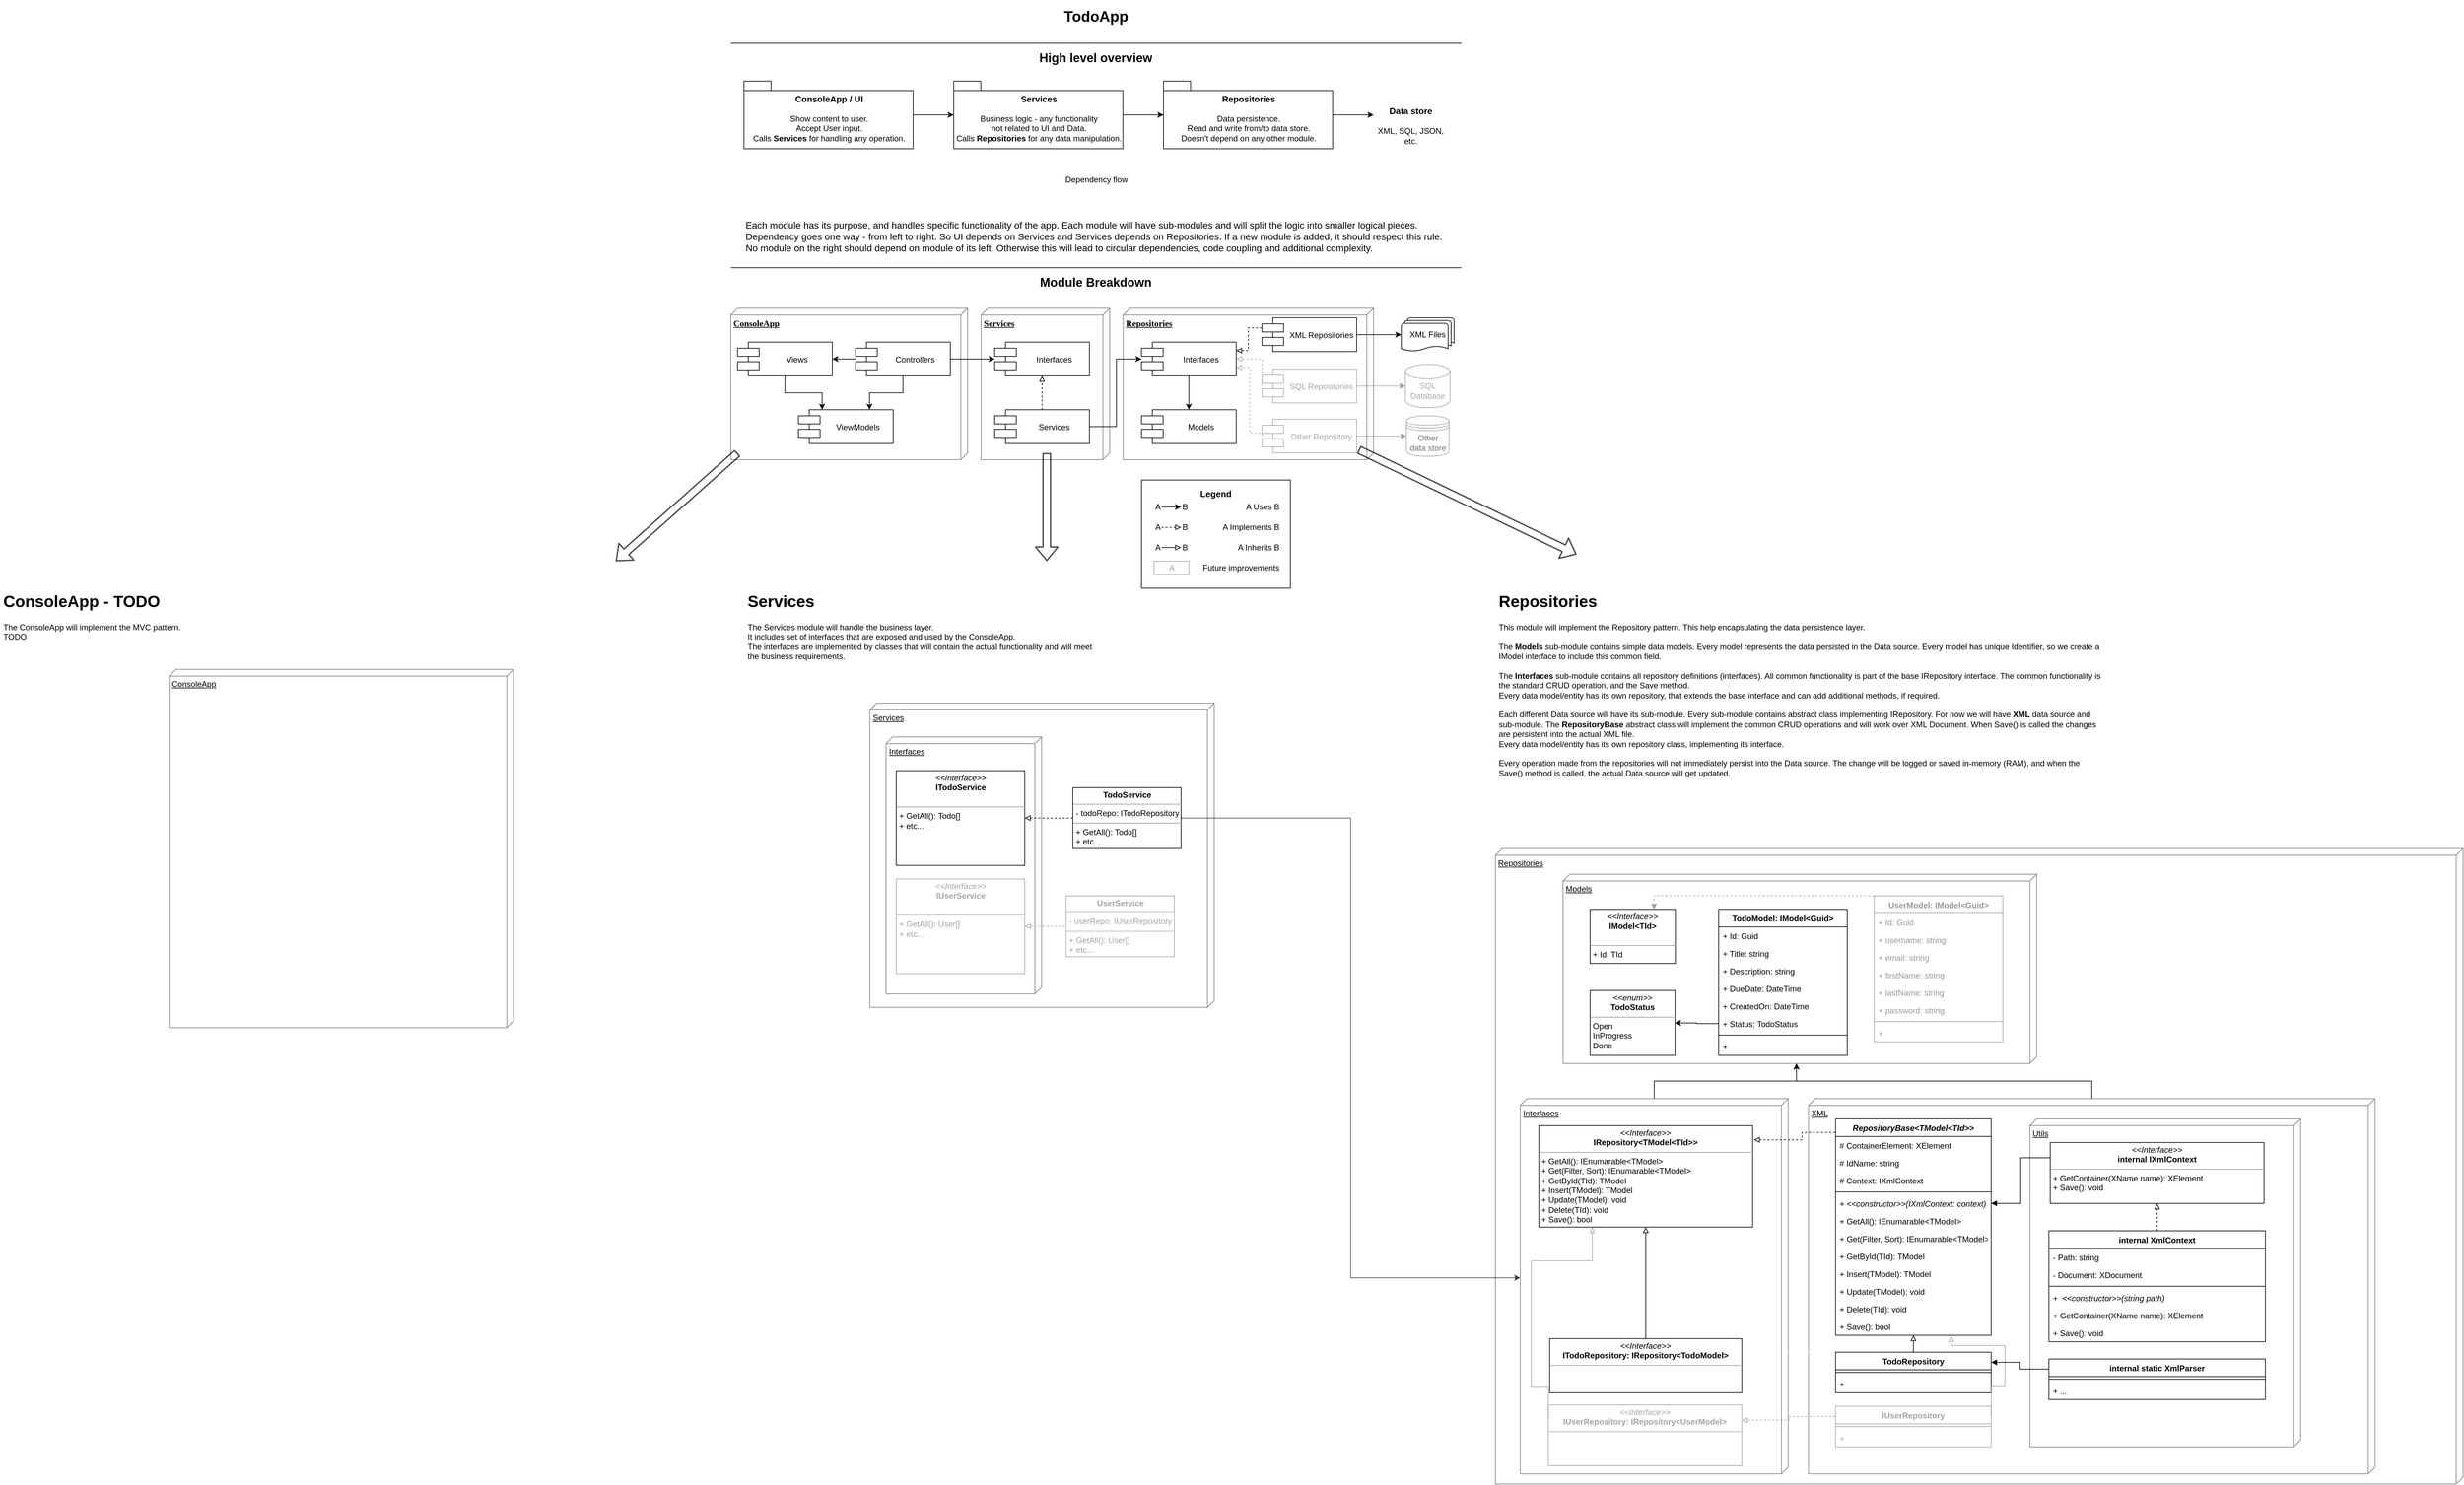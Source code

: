 <mxfile version="13.0.1" type="github">
  <diagram name="Page-1" id="5f0bae14-7c28-e335-631c-24af17079c00">
    <mxGraphModel dx="2522" dy="762" grid="1" gridSize="10" guides="1" tooltips="1" connect="1" arrows="1" fold="1" page="1" pageScale="1" pageWidth="1100" pageHeight="850" background="none" math="0" shadow="0">
      <root>
        <mxCell id="0" />
        <mxCell id="1" parent="0" />
        <mxCell id="Hf6axC6okhhk_GOs8BiA-9" value="Repositories" style="verticalAlign=top;align=left;spacingTop=8;spacingLeft=2;spacingRight=12;shape=cube;size=10;direction=south;fontStyle=4;html=1;strokeColor=#808080;" parent="1" vertex="1">
          <mxGeometry x="1140" y="1265" width="1430" height="940" as="geometry" />
        </mxCell>
        <mxCell id="Hf6axC6okhhk_GOs8BiA-10" value="Interfaces" style="verticalAlign=top;align=left;spacingTop=8;spacingLeft=2;spacingRight=12;shape=cube;size=10;direction=south;fontStyle=4;html=1;strokeColor=#808080;" parent="1" vertex="1">
          <mxGeometry x="1176.75" y="1635" width="396" height="555" as="geometry" />
        </mxCell>
        <mxCell id="aXafU3iH4kMMsSfXDqzR-27" value="" style="rounded=0;whiteSpace=wrap;html=1;" parent="1" vertex="1">
          <mxGeometry x="617" y="720" width="220" height="160" as="geometry" />
        </mxCell>
        <mxCell id="39150e848f15840c-1" value="&lt;font style=&quot;font-size: 13px&quot;&gt;&lt;b&gt;ConsoleApp&lt;/b&gt;&lt;/font&gt;" style="verticalAlign=top;align=left;spacingTop=8;spacingLeft=2;spacingRight=12;shape=cube;size=10;direction=south;fontStyle=4;html=1;rounded=0;shadow=0;comic=0;labelBackgroundColor=none;strokeWidth=1;fontFamily=Verdana;fontSize=12;strokeColor=#808080;" parent="1" vertex="1">
          <mxGeometry x="10" y="466" width="350" height="224" as="geometry" />
        </mxCell>
        <mxCell id="39150e848f15840c-2" value="&lt;b&gt;&lt;font style=&quot;font-size: 13px&quot;&gt;Services&lt;/font&gt;&lt;/b&gt;" style="verticalAlign=top;align=left;spacingTop=8;spacingLeft=2;spacingRight=12;shape=cube;size=10;direction=south;fontStyle=4;html=1;rounded=0;shadow=0;comic=0;labelBackgroundColor=none;strokeWidth=1;fontFamily=Verdana;fontSize=12;strokeColor=#808080;" parent="1" vertex="1">
          <mxGeometry x="380" y="466" width="190" height="224" as="geometry" />
        </mxCell>
        <mxCell id="39150e848f15840c-3" value="&lt;font style=&quot;font-size: 13px&quot;&gt;&lt;b&gt;Repositories&lt;/b&gt;&lt;/font&gt;" style="verticalAlign=top;align=left;spacingTop=8;spacingLeft=2;spacingRight=12;shape=cube;size=10;direction=south;fontStyle=4;html=1;rounded=0;shadow=0;comic=0;labelBackgroundColor=none;strokeWidth=1;fontFamily=Verdana;fontSize=12;strokeColor=#808080;" parent="1" vertex="1">
          <mxGeometry x="590" y="466" width="370" height="224" as="geometry" />
        </mxCell>
        <mxCell id="DyfukURyH_TfwYr2f_5J-4" style="edgeStyle=orthogonalEdgeStyle;rounded=0;orthogonalLoop=1;jettySize=auto;html=1;" parent="1" source="DyfukURyH_TfwYr2f_5J-1" target="DyfukURyH_TfwYr2f_5J-2" edge="1">
          <mxGeometry relative="1" as="geometry" />
        </mxCell>
        <mxCell id="DyfukURyH_TfwYr2f_5J-1" value="&lt;font style=&quot;font-size: 13px&quot;&gt;ConsoleApp / UI&lt;br&gt;&lt;/font&gt;&lt;br&gt;&lt;span style=&quot;font-weight: normal&quot;&gt;Show content to user.&lt;br&gt;Accept User input.&lt;br&gt;Calls &lt;/span&gt;Services&lt;span style=&quot;font-weight: normal&quot;&gt;&amp;nbsp;for handling any operation.&lt;/span&gt;" style="shape=folder;fontStyle=1;spacingTop=10;tabWidth=40;tabHeight=14;tabPosition=left;html=1;" parent="1" vertex="1">
          <mxGeometry x="29.5" y="130" width="250" height="100" as="geometry" />
        </mxCell>
        <mxCell id="DyfukURyH_TfwYr2f_5J-5" style="edgeStyle=orthogonalEdgeStyle;rounded=0;orthogonalLoop=1;jettySize=auto;html=1;" parent="1" source="DyfukURyH_TfwYr2f_5J-2" target="DyfukURyH_TfwYr2f_5J-3" edge="1">
          <mxGeometry relative="1" as="geometry" />
        </mxCell>
        <mxCell id="DyfukURyH_TfwYr2f_5J-2" value="&lt;font style=&quot;font-size: 13px&quot;&gt;Services&lt;br&gt;&lt;/font&gt;&lt;br&gt;&lt;span style=&quot;font-weight: normal&quot;&gt;Business logic - any functionality&lt;br&gt;not related to UI and Data.&lt;br&gt;Calls&amp;nbsp;&lt;/span&gt;Repositories &lt;span style=&quot;font-weight: normal&quot;&gt;for any data manipulation.&lt;/span&gt;" style="shape=folder;fontStyle=1;spacingTop=10;tabWidth=40;tabHeight=14;tabPosition=left;html=1;" parent="1" vertex="1">
          <mxGeometry x="339.5" y="130" width="250" height="100" as="geometry" />
        </mxCell>
        <mxCell id="mV1QOZqxOxAXT04KssM9-19" style="edgeStyle=orthogonalEdgeStyle;rounded=0;orthogonalLoop=1;jettySize=auto;html=1;entryX=0;entryY=0.5;entryDx=0;entryDy=0;" parent="1" source="DyfukURyH_TfwYr2f_5J-3" target="mV1QOZqxOxAXT04KssM9-40" edge="1">
          <mxGeometry relative="1" as="geometry">
            <mxPoint x="960" y="180" as="targetPoint" />
          </mxGeometry>
        </mxCell>
        <mxCell id="DyfukURyH_TfwYr2f_5J-3" value="&lt;font style=&quot;font-size: 13px&quot;&gt;Repositories&lt;/font&gt;&lt;br&gt;&lt;br&gt;&lt;span style=&quot;font-weight: normal&quot;&gt;Data &lt;/span&gt;&lt;span style=&quot;font-weight: 400&quot;&gt;persistence&lt;/span&gt;&lt;span style=&quot;font-weight: normal&quot;&gt;.&lt;/span&gt;&lt;br&gt;&lt;span style=&quot;font-weight: normal&quot;&gt;Read and write from/to data store.&lt;/span&gt;&lt;br&gt;&lt;span style=&quot;font-weight: normal&quot;&gt;Doesn&#39;t depend on any other module.&lt;/span&gt;" style="shape=folder;fontStyle=1;spacingTop=10;tabWidth=40;tabHeight=14;tabPosition=left;html=1;" parent="1" vertex="1">
          <mxGeometry x="649.5" y="130" width="250" height="100" as="geometry" />
        </mxCell>
        <mxCell id="DyfukURyH_TfwYr2f_5J-6" value="" style="line;strokeWidth=1;fillColor=none;align=left;verticalAlign=middle;spacingTop=-1;spacingLeft=3;spacingRight=3;rotatable=0;labelPosition=right;points=[];portConstraint=eastwest;" parent="1" vertex="1">
          <mxGeometry x="10" y="402" width="1080" height="8" as="geometry" />
        </mxCell>
        <mxCell id="DyfukURyH_TfwYr2f_5J-9" value="TodoApp" style="text;html=1;strokeColor=none;fillColor=none;align=center;verticalAlign=middle;whiteSpace=wrap;rounded=0;fontSize=22;fontStyle=1" parent="1" vertex="1">
          <mxGeometry x="490" y="10" width="120" height="50" as="geometry" />
        </mxCell>
        <mxCell id="DyfukURyH_TfwYr2f_5J-10" value="" style="line;strokeWidth=1;fillColor=none;align=left;verticalAlign=middle;spacingTop=-1;spacingLeft=3;spacingRight=3;rotatable=0;labelPosition=right;points=[];portConstraint=eastwest;" parent="1" vertex="1">
          <mxGeometry x="10" y="70" width="1080" height="8" as="geometry" />
        </mxCell>
        <mxCell id="DyfukURyH_TfwYr2f_5J-11" value="High level overview" style="text;html=1;strokeColor=none;fillColor=none;align=center;verticalAlign=middle;whiteSpace=wrap;rounded=0;fontSize=18;fontStyle=1" parent="1" vertex="1">
          <mxGeometry x="412" y="78" width="275" height="36" as="geometry" />
        </mxCell>
        <mxCell id="DyfukURyH_TfwYr2f_5J-12" value="&lt;font style=&quot;font-size: 14px&quot;&gt;Each module has its purpose, and handles specific functionality of the app. Each module will have sub-modules and will split the logic into smaller logical pieces.&lt;br style=&quot;font-size: 14px&quot;&gt;Dependency goes one way - from left to right. So UI depends on Services and Services depends on Repositories. If a new module is added, it should respect this rule.&lt;br style=&quot;font-size: 14px&quot;&gt;No module on the right should depend on module of its left. Otherwise this will lead to circular dependencies, code coupling and additional complexity.&lt;/font&gt;" style="text;html=1;strokeColor=none;fillColor=none;align=left;verticalAlign=middle;whiteSpace=wrap;rounded=0;fontSize=14;" parent="1" vertex="1">
          <mxGeometry x="30" y="320" width="1040" height="80" as="geometry" />
        </mxCell>
        <mxCell id="DyfukURyH_TfwYr2f_5J-14" value="Module Breakdown" style="text;html=1;strokeColor=none;fillColor=none;align=center;verticalAlign=middle;whiteSpace=wrap;rounded=0;fontSize=18;fontStyle=1" parent="1" vertex="1">
          <mxGeometry x="412" y="410" width="275" height="36" as="geometry" />
        </mxCell>
        <mxCell id="mV1QOZqxOxAXT04KssM9-10" style="edgeStyle=orthogonalEdgeStyle;rounded=0;orthogonalLoop=1;jettySize=auto;html=1;exitX=0.5;exitY=1;exitDx=0;exitDy=0;entryX=0.25;entryY=0;entryDx=0;entryDy=0;" parent="1" source="mV1QOZqxOxAXT04KssM9-5" target="mV1QOZqxOxAXT04KssM9-7" edge="1">
          <mxGeometry relative="1" as="geometry" />
        </mxCell>
        <mxCell id="mV1QOZqxOxAXT04KssM9-5" value="Views" style="shape=component;align=center;spacingLeft=36;" parent="1" vertex="1">
          <mxGeometry x="20" y="516" width="140" height="50" as="geometry" />
        </mxCell>
        <mxCell id="mV1QOZqxOxAXT04KssM9-8" style="edgeStyle=orthogonalEdgeStyle;rounded=0;orthogonalLoop=1;jettySize=auto;html=1;entryX=1;entryY=0.5;entryDx=0;entryDy=0;" parent="1" source="mV1QOZqxOxAXT04KssM9-6" target="mV1QOZqxOxAXT04KssM9-5" edge="1">
          <mxGeometry relative="1" as="geometry" />
        </mxCell>
        <mxCell id="mV1QOZqxOxAXT04KssM9-9" style="edgeStyle=orthogonalEdgeStyle;rounded=0;orthogonalLoop=1;jettySize=auto;html=1;exitX=0.5;exitY=1;exitDx=0;exitDy=0;entryX=0.75;entryY=0;entryDx=0;entryDy=0;" parent="1" source="mV1QOZqxOxAXT04KssM9-6" target="mV1QOZqxOxAXT04KssM9-7" edge="1">
          <mxGeometry relative="1" as="geometry" />
        </mxCell>
        <mxCell id="mV1QOZqxOxAXT04KssM9-32" style="edgeStyle=orthogonalEdgeStyle;rounded=0;orthogonalLoop=1;jettySize=auto;html=1;exitX=1;exitY=0.5;exitDx=0;exitDy=0;entryX=0;entryY=0.5;entryDx=0;entryDy=0;" parent="1" source="mV1QOZqxOxAXT04KssM9-6" target="mV1QOZqxOxAXT04KssM9-22" edge="1">
          <mxGeometry relative="1" as="geometry">
            <mxPoint x="420" y="630" as="targetPoint" />
            <Array as="points">
              <mxPoint x="340" y="541" />
              <mxPoint x="340" y="541" />
            </Array>
          </mxGeometry>
        </mxCell>
        <mxCell id="mV1QOZqxOxAXT04KssM9-6" value="Controllers" style="shape=component;align=center;spacingLeft=36;" parent="1" vertex="1">
          <mxGeometry x="194.5" y="516" width="140" height="50" as="geometry" />
        </mxCell>
        <mxCell id="mV1QOZqxOxAXT04KssM9-7" value="ViewModels" style="shape=component;align=center;spacingLeft=36;" parent="1" vertex="1">
          <mxGeometry x="110" y="616" width="140" height="50" as="geometry" />
        </mxCell>
        <mxCell id="mV1QOZqxOxAXT04KssM9-17" style="edgeStyle=orthogonalEdgeStyle;rounded=0;orthogonalLoop=1;jettySize=auto;html=1;entryX=0.5;entryY=1;entryDx=0;entryDy=0;dashed=1;" parent="1" edge="1">
          <mxGeometry relative="1" as="geometry">
            <mxPoint x="598" y="550" as="targetPoint" />
          </mxGeometry>
        </mxCell>
        <mxCell id="mV1QOZqxOxAXT04KssM9-22" value="Interfaces" style="shape=component;align=center;spacingLeft=36;" parent="1" vertex="1">
          <mxGeometry x="400" y="516" width="140" height="50" as="geometry" />
        </mxCell>
        <mxCell id="mV1QOZqxOxAXT04KssM9-28" style="edgeStyle=orthogonalEdgeStyle;rounded=0;orthogonalLoop=1;jettySize=auto;html=1;entryX=0.5;entryY=1;entryDx=0;entryDy=0;dashed=1;endArrow=block;endFill=0;" parent="1" source="mV1QOZqxOxAXT04KssM9-23" target="mV1QOZqxOxAXT04KssM9-22" edge="1">
          <mxGeometry relative="1" as="geometry" />
        </mxCell>
        <mxCell id="mV1QOZqxOxAXT04KssM9-30" style="edgeStyle=orthogonalEdgeStyle;rounded=0;orthogonalLoop=1;jettySize=auto;html=1;entryX=0;entryY=0.5;entryDx=0;entryDy=0;exitX=1;exitY=0.5;exitDx=0;exitDy=0;" parent="1" source="mV1QOZqxOxAXT04KssM9-23" target="mV1QOZqxOxAXT04KssM9-26" edge="1">
          <mxGeometry relative="1" as="geometry">
            <Array as="points">
              <mxPoint x="580" y="641" />
              <mxPoint x="580" y="541" />
            </Array>
          </mxGeometry>
        </mxCell>
        <mxCell id="mV1QOZqxOxAXT04KssM9-23" value="Services" style="shape=component;align=center;spacingLeft=36;" parent="1" vertex="1">
          <mxGeometry x="400" y="616" width="140" height="50" as="geometry" />
        </mxCell>
        <mxCell id="aXafU3iH4kMMsSfXDqzR-3" style="edgeStyle=orthogonalEdgeStyle;rounded=0;orthogonalLoop=1;jettySize=auto;html=1;exitX=0.5;exitY=1;exitDx=0;exitDy=0;entryX=0.5;entryY=0;entryDx=0;entryDy=0;" parent="1" source="mV1QOZqxOxAXT04KssM9-26" target="aXafU3iH4kMMsSfXDqzR-2" edge="1">
          <mxGeometry relative="1" as="geometry" />
        </mxCell>
        <mxCell id="mV1QOZqxOxAXT04KssM9-26" value="Interfaces" style="shape=component;align=center;spacingLeft=36;" parent="1" vertex="1">
          <mxGeometry x="617" y="516" width="140" height="50" as="geometry" />
        </mxCell>
        <mxCell id="mV1QOZqxOxAXT04KssM9-36" style="edgeStyle=orthogonalEdgeStyle;rounded=0;orthogonalLoop=1;jettySize=auto;html=1;exitX=1;exitY=0.5;exitDx=0;exitDy=0;entryX=0;entryY=0.5;entryDx=0;entryDy=0;entryPerimeter=0;" parent="1" source="mV1QOZqxOxAXT04KssM9-27" target="mV1QOZqxOxAXT04KssM9-35" edge="1">
          <mxGeometry relative="1" as="geometry" />
        </mxCell>
        <mxCell id="aXafU3iH4kMMsSfXDqzR-1" style="edgeStyle=orthogonalEdgeStyle;rounded=0;orthogonalLoop=1;jettySize=auto;html=1;exitX=0;exitY=0.3;exitDx=0;exitDy=0;entryX=1;entryY=0.25;entryDx=0;entryDy=0;dashed=1;endArrow=block;endFill=0;" parent="1" source="mV1QOZqxOxAXT04KssM9-27" target="mV1QOZqxOxAXT04KssM9-26" edge="1">
          <mxGeometry relative="1" as="geometry" />
        </mxCell>
        <mxCell id="mV1QOZqxOxAXT04KssM9-27" value="XML Repositories" style="shape=component;align=center;spacingLeft=36;" parent="1" vertex="1">
          <mxGeometry x="795" y="480" width="140" height="50" as="geometry" />
        </mxCell>
        <mxCell id="mV1QOZqxOxAXT04KssM9-34" style="edgeStyle=orthogonalEdgeStyle;rounded=0;orthogonalLoop=1;jettySize=auto;html=1;exitX=0;exitY=0.5;exitDx=0;exitDy=0;entryX=1;entryY=0.5;entryDx=0;entryDy=0;dashed=1;endArrow=block;endFill=0;textOpacity=60;opacity=60;strokeColor=#707070;fontColor=#707070;" parent="1" source="mV1QOZqxOxAXT04KssM9-33" target="mV1QOZqxOxAXT04KssM9-26" edge="1">
          <mxGeometry relative="1" as="geometry">
            <Array as="points">
              <mxPoint x="795" y="541" />
            </Array>
          </mxGeometry>
        </mxCell>
        <mxCell id="mV1QOZqxOxAXT04KssM9-38" style="edgeStyle=orthogonalEdgeStyle;rounded=0;orthogonalLoop=1;jettySize=auto;html=1;exitX=1;exitY=0.5;exitDx=0;exitDy=0;entryX=0;entryY=0.5;entryDx=0;entryDy=0;entryPerimeter=0;opacity=60;strokeColor=#707070;fontColor=#707070;" parent="1" source="mV1QOZqxOxAXT04KssM9-33" target="mV1QOZqxOxAXT04KssM9-37" edge="1">
          <mxGeometry relative="1" as="geometry" />
        </mxCell>
        <mxCell id="mV1QOZqxOxAXT04KssM9-33" value="SQL Repositories" style="shape=component;align=center;spacingLeft=36;labelBorderColor=none;textOpacity=60;opacity=60;strokeColor=#707070;fontColor=#707070;" parent="1" vertex="1">
          <mxGeometry x="795" y="556" width="140" height="50" as="geometry" />
        </mxCell>
        <mxCell id="mV1QOZqxOxAXT04KssM9-35" value="XML Files" style="strokeWidth=1;html=1;shape=mxgraph.flowchart.multi-document;whiteSpace=wrap;align=center;" parent="1" vertex="1">
          <mxGeometry x="1001" y="480" width="78" height="50" as="geometry" />
        </mxCell>
        <mxCell id="mV1QOZqxOxAXT04KssM9-37" value="&lt;br&gt;SQL Database" style="strokeWidth=1;html=1;shape=mxgraph.flowchart.database;whiteSpace=wrap;align=center;opacity=60;textOpacity=60;strokeColor=#707070;fontColor=#707070;" parent="1" vertex="1">
          <mxGeometry x="1007" y="549" width="66" height="64" as="geometry" />
        </mxCell>
        <mxCell id="mV1QOZqxOxAXT04KssM9-40" value="&lt;b style=&quot;font-size: 13px&quot;&gt;Data store&lt;br&gt;&lt;/b&gt;&lt;br&gt;XML, SQL, JSON, etc." style="shape=datastore;whiteSpace=wrap;html=1;strokeColor=#FFFFFF;strokeWidth=1;align=center;" parent="1" vertex="1">
          <mxGeometry x="960" y="130" width="110" height="100" as="geometry" />
        </mxCell>
        <mxCell id="mV1QOZqxOxAXT04KssM9-47" value="Dependency flow" style="html=1;shadow=0;dashed=0;align=center;verticalAlign=middle;shape=mxgraph.arrows2.arrow;dy=0.47;dx=42;notch=0;strokeColor=#FFFFFF;strokeWidth=1;" parent="1" vertex="1">
          <mxGeometry x="320" y="246" width="460" height="60" as="geometry" />
        </mxCell>
        <mxCell id="mV1QOZqxOxAXT04KssM9-53" style="edgeStyle=orthogonalEdgeStyle;rounded=0;orthogonalLoop=1;jettySize=auto;html=1;exitX=1;exitY=0.5;exitDx=0;exitDy=0;entryX=0;entryY=0.5;entryDx=0;entryDy=0;endArrow=classic;endFill=1;endSize=6;targetPerimeterSpacing=0;strokeWidth=1;fillColor=none;fontColor=#707070;opacity=60;spacing=1;strokeColor=#707070;" parent="1" source="mV1QOZqxOxAXT04KssM9-49" target="mV1QOZqxOxAXT04KssM9-50" edge="1">
          <mxGeometry relative="1" as="geometry" />
        </mxCell>
        <mxCell id="mV1QOZqxOxAXT04KssM9-54" style="edgeStyle=orthogonalEdgeStyle;rounded=0;orthogonalLoop=1;jettySize=auto;html=1;exitX=0;exitY=0.5;exitDx=0;exitDy=0;entryX=1;entryY=0.75;entryDx=0;entryDy=0;endArrow=block;endFill=0;endSize=6;targetPerimeterSpacing=0;strokeWidth=1;fillColor=none;fontColor=#707070;opacity=60;dashed=1;strokeColor=#707070;" parent="1" source="mV1QOZqxOxAXT04KssM9-49" target="mV1QOZqxOxAXT04KssM9-26" edge="1">
          <mxGeometry relative="1" as="geometry">
            <Array as="points">
              <mxPoint x="795" y="651" />
              <mxPoint x="777" y="651" />
              <mxPoint x="777" y="554" />
            </Array>
          </mxGeometry>
        </mxCell>
        <mxCell id="mV1QOZqxOxAXT04KssM9-49" value="Other Repository" style="shape=component;align=center;spacingLeft=36;labelBorderColor=none;textOpacity=60;opacity=60;strokeColor=#707070;fontColor=#707070;" parent="1" vertex="1">
          <mxGeometry x="795" y="630" width="140" height="50" as="geometry" />
        </mxCell>
        <mxCell id="mV1QOZqxOxAXT04KssM9-50" value="Other&lt;br&gt;data store" style="shape=datastore;whiteSpace=wrap;html=1;strokeColor=#707070;strokeWidth=1;opacity=60;align=center;fontColor=#707070;" parent="1" vertex="1">
          <mxGeometry x="1008.5" y="625" width="63" height="60" as="geometry" />
        </mxCell>
        <mxCell id="aXafU3iH4kMMsSfXDqzR-2" value="Models" style="shape=component;align=center;spacingLeft=36;" parent="1" vertex="1">
          <mxGeometry x="617" y="616" width="140" height="50" as="geometry" />
        </mxCell>
        <mxCell id="aXafU3iH4kMMsSfXDqzR-7" value="Legend" style="text;html=1;strokeColor=none;fillColor=none;align=center;verticalAlign=middle;whiteSpace=wrap;rounded=0;fontStyle=1;fontSize=13;" parent="1" vertex="1">
          <mxGeometry x="707" y="730" width="40" height="20" as="geometry" />
        </mxCell>
        <mxCell id="aXafU3iH4kMMsSfXDqzR-8" style="edgeStyle=orthogonalEdgeStyle;rounded=0;orthogonalLoop=1;jettySize=auto;html=1;exitX=1;exitY=0.5;exitDx=0;exitDy=0;entryX=0;entryY=0.5;entryDx=0;entryDy=0;" parent="1" source="aXafU3iH4kMMsSfXDqzR-11" target="aXafU3iH4kMMsSfXDqzR-13" edge="1">
          <mxGeometry relative="1" as="geometry">
            <mxPoint x="655" y="800" as="sourcePoint" />
            <mxPoint x="685" y="800" as="targetPoint" />
          </mxGeometry>
        </mxCell>
        <mxCell id="aXafU3iH4kMMsSfXDqzR-10" value="A Uses B" style="text;html=1;strokeColor=none;fillColor=none;align=right;verticalAlign=middle;whiteSpace=wrap;rounded=0;" parent="1" vertex="1">
          <mxGeometry x="753" y="750" width="70" height="20" as="geometry" />
        </mxCell>
        <mxCell id="aXafU3iH4kMMsSfXDqzR-11" value="A" style="text;html=1;strokeColor=none;fillColor=none;align=center;verticalAlign=middle;whiteSpace=wrap;rounded=0;" parent="1" vertex="1">
          <mxGeometry x="635.5" y="750" width="11" height="20" as="geometry" />
        </mxCell>
        <mxCell id="aXafU3iH4kMMsSfXDqzR-13" value="B" style="text;html=1;strokeColor=none;fillColor=none;align=center;verticalAlign=middle;whiteSpace=wrap;rounded=0;" parent="1" vertex="1">
          <mxGeometry x="675.5" y="750" width="11" height="20" as="geometry" />
        </mxCell>
        <mxCell id="aXafU3iH4kMMsSfXDqzR-22" style="edgeStyle=orthogonalEdgeStyle;rounded=0;orthogonalLoop=1;jettySize=auto;html=1;exitX=1;exitY=0.5;exitDx=0;exitDy=0;entryX=0;entryY=0.5;entryDx=0;entryDy=0;endArrow=block;endFill=0;dashed=1;" parent="1" source="aXafU3iH4kMMsSfXDqzR-23" target="aXafU3iH4kMMsSfXDqzR-24" edge="1">
          <mxGeometry relative="1" as="geometry">
            <mxPoint x="655" y="830" as="sourcePoint" />
            <mxPoint x="685" y="830" as="targetPoint" />
          </mxGeometry>
        </mxCell>
        <mxCell id="aXafU3iH4kMMsSfXDqzR-23" value="A" style="text;html=1;strokeColor=none;fillColor=none;align=center;verticalAlign=middle;whiteSpace=wrap;rounded=0;" parent="1" vertex="1">
          <mxGeometry x="635.5" y="780" width="11" height="20" as="geometry" />
        </mxCell>
        <mxCell id="aXafU3iH4kMMsSfXDqzR-24" value="B" style="text;html=1;strokeColor=none;fillColor=none;align=center;verticalAlign=middle;whiteSpace=wrap;rounded=0;" parent="1" vertex="1">
          <mxGeometry x="675.5" y="780" width="11" height="20" as="geometry" />
        </mxCell>
        <mxCell id="aXafU3iH4kMMsSfXDqzR-25" value="A Implements B" style="text;html=1;strokeColor=none;fillColor=none;align=right;verticalAlign=middle;whiteSpace=wrap;rounded=0;" parent="1" vertex="1">
          <mxGeometry x="733" y="780" width="90" height="20" as="geometry" />
        </mxCell>
        <mxCell id="aXafU3iH4kMMsSfXDqzR-29" value="Future improvements" style="text;html=1;strokeColor=none;fillColor=none;align=right;verticalAlign=middle;whiteSpace=wrap;rounded=0;" parent="1" vertex="1">
          <mxGeometry x="703" y="840" width="120" height="20" as="geometry" />
        </mxCell>
        <mxCell id="aXafU3iH4kMMsSfXDqzR-30" value="&lt;h1&gt;ConsoleApp - TODO&lt;/h1&gt;&lt;div&gt;The ConsoleApp will implement the MVC pattern.&lt;/div&gt;&lt;div&gt;TODO&lt;/div&gt;" style="text;html=1;strokeColor=none;fillColor=none;spacing=5;spacingTop=-20;whiteSpace=wrap;overflow=hidden;rounded=0;" parent="1" vertex="1">
          <mxGeometry x="-1070" y="880" width="532" height="190" as="geometry" />
        </mxCell>
        <mxCell id="aXafU3iH4kMMsSfXDqzR-31" value="&lt;h1&gt;Services&lt;/h1&gt;&lt;div&gt;The Services module will handle the business layer.&lt;/div&gt;&lt;div&gt;It includes set of interfaces that are exposed and used by the ConsoleApp.&lt;/div&gt;&lt;div&gt;The interfaces are implemented by classes that will contain the actual functionality and will meet the business requirements.&lt;/div&gt;" style="text;html=1;strokeColor=none;fillColor=none;spacing=5;spacingTop=-20;whiteSpace=wrap;overflow=hidden;rounded=0;" parent="1" vertex="1">
          <mxGeometry x="30" y="880" width="532" height="180" as="geometry" />
        </mxCell>
        <mxCell id="aXafU3iH4kMMsSfXDqzR-32" value="&lt;h1&gt;Repositories&lt;/h1&gt;&lt;div&gt;This module will implement the Repository pattern. This help encapsulating the data persistence&amp;nbsp;layer.&lt;/div&gt;&lt;div&gt;&lt;br&gt;&lt;/div&gt;&lt;div&gt;The &lt;b&gt;Models &lt;/b&gt;sub-module contains simple data models. Every model represents the data persisted in the Data source. Every model has unique Identifier, so we create a IModel interface to include this common field.&lt;/div&gt;&lt;div&gt;&lt;br&gt;&lt;/div&gt;&lt;div&gt;The &lt;b&gt;Interfaces &lt;/b&gt;sub-module contains all repository definitions (interfaces). All common functionality is part of the base IRepository interface. The common functionality is the standard CRUD operation, and the Save method.&lt;/div&gt;&lt;div&gt;Every data model/entity has its own repository, that &lt;span&gt;extends the base interface and can add additional methods, if required.&lt;/span&gt;&lt;/div&gt;&lt;div&gt;&lt;br&gt;&lt;/div&gt;&lt;div&gt;Each different Data source will have its sub-module. Every sub-module contains abstract class implementing IRepository. For now we will have &lt;b&gt;XML &lt;/b&gt;data source and sub-module. The &lt;b&gt;RepositoryBase &lt;/b&gt;abstract class will implement the common CRUD operations and will work over XML Document. When Save() is called the changes are persistent into the actual XML file.&lt;/div&gt;&lt;div&gt;Every data model/entity has its own repository class, implementing its interface.&lt;/div&gt;&lt;div&gt;&lt;br&gt;&lt;/div&gt;&lt;div&gt;Every operation made from the repositories will not immediately persist into the Data source. The change will be logged or saved in-memory (RAM), and when the Save() method is called, the actual Data source will get updated.&lt;/div&gt;" style="text;html=1;strokeColor=none;fillColor=none;spacing=5;spacingTop=-20;whiteSpace=wrap;overflow=hidden;rounded=0;" parent="1" vertex="1">
          <mxGeometry x="1140" y="880" width="900" height="280" as="geometry" />
        </mxCell>
        <mxCell id="Hf6axC6okhhk_GOs8BiA-2" value="Services" style="verticalAlign=top;align=left;spacingTop=8;spacingLeft=2;spacingRight=12;shape=cube;size=10;direction=south;fontStyle=4;html=1;strokeColor=#808080;" parent="1" vertex="1">
          <mxGeometry x="215.5" y="1050" width="509" height="450" as="geometry" />
        </mxCell>
        <mxCell id="Hf6axC6okhhk_GOs8BiA-3" value="Interfaces" style="verticalAlign=top;align=left;spacingTop=8;spacingLeft=2;spacingRight=12;shape=cube;size=10;direction=south;fontStyle=4;html=1;strokeColor=#808080;" parent="1" vertex="1">
          <mxGeometry x="239.5" y="1100" width="230" height="380" as="geometry" />
        </mxCell>
        <mxCell id="Hf6axC6okhhk_GOs8BiA-5" value="&lt;p style=&quot;margin: 0px ; margin-top: 4px ; text-align: center&quot;&gt;&lt;i&gt;&amp;lt;&amp;lt;Interface&amp;gt;&amp;gt;&lt;/i&gt;&lt;br&gt;&lt;b&gt;ITodoService&lt;/b&gt;&lt;/p&gt;&lt;p style=&quot;margin: 0px ; margin-left: 4px&quot;&gt;&lt;br&gt;&lt;/p&gt;&lt;hr size=&quot;1&quot;&gt;&lt;p style=&quot;margin: 0px ; margin-left: 4px&quot;&gt;+ GetAll(): Todo[]&lt;br&gt;+ etc...&lt;/p&gt;" style="verticalAlign=top;align=left;overflow=fill;fontSize=12;fontFamily=Helvetica;html=1;" parent="1" vertex="1">
          <mxGeometry x="254.5" y="1150" width="190" height="140" as="geometry" />
        </mxCell>
        <mxCell id="Hf6axC6okhhk_GOs8BiA-6" value="&lt;p style=&quot;margin: 0px ; margin-top: 4px ; text-align: center&quot;&gt;&lt;i&gt;&amp;lt;&amp;lt;Interface&amp;gt;&amp;gt;&lt;/i&gt;&lt;br&gt;&lt;b&gt;IUserService&lt;/b&gt;&lt;/p&gt;&lt;p style=&quot;margin: 0px ; margin-left: 4px&quot;&gt;&lt;br&gt;&lt;/p&gt;&lt;hr size=&quot;1&quot;&gt;&lt;p style=&quot;margin: 0px ; margin-left: 4px&quot;&gt;+ GetAll(): User[]&lt;br&gt;+ etc...&lt;/p&gt;" style="verticalAlign=top;align=left;overflow=fill;fontSize=12;fontFamily=Helvetica;html=1;opacity=70;strokeColor=#808080;textOpacity=70;fontColor=#808080;" parent="1" vertex="1">
          <mxGeometry x="254.5" y="1310" width="190" height="140" as="geometry" />
        </mxCell>
        <mxCell id="Hf6axC6okhhk_GOs8BiA-7" value="&lt;p style=&quot;margin: 0px ; margin-top: 4px ; text-align: center&quot;&gt;&lt;b&gt;TodoService&lt;/b&gt;&lt;/p&gt;&lt;hr size=&quot;1&quot;&gt;&lt;p style=&quot;margin: 0px ; margin-left: 4px&quot;&gt;- todoRepo: ITodoRepository&lt;/p&gt;&lt;hr size=&quot;1&quot;&gt;&lt;p style=&quot;margin: 0px ; margin-left: 4px&quot;&gt;+ GetAll(): Todo[]&lt;/p&gt;&lt;p style=&quot;margin: 0px ; margin-left: 4px&quot;&gt;+ etc...&lt;/p&gt;" style="verticalAlign=top;align=left;overflow=fill;fontSize=12;fontFamily=Helvetica;html=1;" parent="1" vertex="1">
          <mxGeometry x="515.5" y="1175" width="160" height="90" as="geometry" />
        </mxCell>
        <mxCell id="Hf6axC6okhhk_GOs8BiA-8" value="&lt;p style=&quot;margin: 0px ; margin-top: 4px ; text-align: center&quot;&gt;&lt;b&gt;UserService&lt;/b&gt;&lt;/p&gt;&lt;hr size=&quot;1&quot;&gt;&lt;p style=&quot;margin: 0px ; margin-left: 4px&quot;&gt;- userRepo: IUserRepository&lt;/p&gt;&lt;hr size=&quot;1&quot;&gt;&lt;p style=&quot;margin: 0px ; margin-left: 4px&quot;&gt;+ GetAll(): User[]&lt;/p&gt;&lt;p style=&quot;margin: 0px ; margin-left: 4px&quot;&gt;+ etc...&lt;/p&gt;" style="verticalAlign=top;align=left;overflow=fill;fontSize=12;fontFamily=Helvetica;html=1;opacity=70;strokeColor=#808080;textOpacity=70;fontColor=#808080;" parent="1" vertex="1">
          <mxGeometry x="505.5" y="1335" width="160" height="90" as="geometry" />
        </mxCell>
        <mxCell id="AVWZLnaALgfRunMzj7om-76" value="" style="edgeStyle=orthogonalEdgeStyle;rounded=0;orthogonalLoop=1;jettySize=auto;html=1;startArrow=none;startFill=0;endArrow=classic;endFill=1;strokeWidth=1;fontColor=#808080;entryX=0;entryY=0;entryDx=280;entryDy=355;entryPerimeter=0;" parent="1" source="Hf6axC6okhhk_GOs8BiA-10" target="AVWZLnaALgfRunMzj7om-42" edge="1">
          <mxGeometry relative="1" as="geometry" />
        </mxCell>
        <mxCell id="Hf6axC6okhhk_GOs8BiA-11" value="&lt;p style=&quot;margin: 0px ; margin-top: 4px ; text-align: center&quot;&gt;&lt;i&gt;&amp;lt;&amp;lt;Interface&amp;gt;&amp;gt;&lt;/i&gt;&lt;br&gt;&lt;b&gt;IRepository&amp;lt;TModel&amp;lt;TId&amp;gt;&amp;gt;&lt;/b&gt;&lt;/p&gt;&lt;hr size=&quot;1&quot;&gt;&lt;p style=&quot;margin: 0px ; margin-left: 4px&quot;&gt;+ GetAll(): IEnumarable&amp;lt;TModel&amp;gt;&lt;br&gt;+ Get(Filter, Sort): IEnumarable&amp;lt;TModel&amp;gt;&lt;/p&gt;&lt;p style=&quot;margin: 0px ; margin-left: 4px&quot;&gt;+ GetById(TId): TModel&lt;/p&gt;&lt;p style=&quot;margin: 0px ; margin-left: 4px&quot;&gt;+ Insert(TModel): TModel&lt;/p&gt;&lt;p style=&quot;margin: 0px ; margin-left: 4px&quot;&gt;+ Update(TModel): void&lt;/p&gt;&lt;p style=&quot;margin: 0px ; margin-left: 4px&quot;&gt;+ Delete(TId): void&lt;/p&gt;&lt;p style=&quot;margin: 0px ; margin-left: 4px&quot;&gt;+ Save(): bool&lt;/p&gt;" style="verticalAlign=top;align=left;overflow=fill;fontSize=12;fontFamily=Helvetica;html=1;" parent="1" vertex="1">
          <mxGeometry x="1204.25" y="1675" width="316" height="150" as="geometry" />
        </mxCell>
        <mxCell id="AVWZLnaALgfRunMzj7om-30" value="" style="edgeStyle=orthogonalEdgeStyle;rounded=0;orthogonalLoop=1;jettySize=auto;html=1;startArrow=none;startFill=0;endArrow=block;endFill=0;strokeWidth=1;fontColor=#808080;" parent="1" source="Hf6axC6okhhk_GOs8BiA-12" target="Hf6axC6okhhk_GOs8BiA-11" edge="1">
          <mxGeometry relative="1" as="geometry" />
        </mxCell>
        <mxCell id="Hf6axC6okhhk_GOs8BiA-12" value="&lt;p style=&quot;margin: 0px ; margin-top: 4px ; text-align: center&quot;&gt;&lt;i&gt;&amp;lt;&amp;lt;Interface&amp;gt;&amp;gt;&lt;/i&gt;&lt;br&gt;&lt;b&gt;ITodoRepository: IRepository&amp;lt;TodoModel&amp;gt;&lt;/b&gt;&lt;/p&gt;&lt;hr size=&quot;1&quot;&gt;&lt;p style=&quot;margin: 0px ; margin-left: 4px&quot;&gt;&lt;br&gt;&lt;/p&gt;" style="verticalAlign=top;align=left;overflow=fill;fontSize=12;fontFamily=Helvetica;html=1;" parent="1" vertex="1">
          <mxGeometry x="1220.25" y="1990" width="284" height="80" as="geometry" />
        </mxCell>
        <mxCell id="Hf6axC6okhhk_GOs8BiA-16" style="edgeStyle=orthogonalEdgeStyle;rounded=0;orthogonalLoop=1;jettySize=auto;html=1;exitX=0;exitY=0.25;exitDx=0;exitDy=0;entryX=0.25;entryY=1;entryDx=0;entryDy=0;endArrow=block;endFill=0;opacity=70;strokeColor=#808080;" parent="1" source="Hf6axC6okhhk_GOs8BiA-14" target="Hf6axC6okhhk_GOs8BiA-11" edge="1">
          <mxGeometry relative="1" as="geometry">
            <Array as="points">
              <mxPoint x="1218" y="2062" />
              <mxPoint x="1193" y="2062" />
              <mxPoint x="1193" y="1875" />
              <mxPoint x="1283" y="1875" />
            </Array>
          </mxGeometry>
        </mxCell>
        <mxCell id="AVWZLnaALgfRunMzj7om-78" value="" style="edgeStyle=orthogonalEdgeStyle;rounded=0;orthogonalLoop=1;jettySize=auto;html=1;startArrow=none;startFill=0;endArrow=classic;endFill=1;strokeWidth=1;fontColor=#808080;entryX=0;entryY=0;entryDx=280;entryDy=355;entryPerimeter=0;" parent="1" source="Hf6axC6okhhk_GOs8BiA-17" target="AVWZLnaALgfRunMzj7om-42" edge="1">
          <mxGeometry relative="1" as="geometry" />
        </mxCell>
        <mxCell id="Hf6axC6okhhk_GOs8BiA-17" value="XML" style="verticalAlign=top;align=left;spacingTop=8;spacingLeft=2;spacingRight=12;shape=cube;size=10;direction=south;fontStyle=4;html=1;strokeColor=#808080;" parent="1" vertex="1">
          <mxGeometry x="1602.75" y="1635" width="837.25" height="555" as="geometry" />
        </mxCell>
        <mxCell id="Hf6axC6okhhk_GOs8BiA-18" value="RepositoryBase&lt;TModel&lt;TId&gt;&gt;" style="swimlane;fontStyle=3;align=center;verticalAlign=top;childLayout=stackLayout;horizontal=1;startSize=26;horizontalStack=0;resizeParent=1;resizeParentMax=0;resizeLast=0;collapsible=1;marginBottom=0;" parent="1" vertex="1">
          <mxGeometry x="1642.75" y="1665" width="230" height="320" as="geometry" />
        </mxCell>
        <mxCell id="Hf6axC6okhhk_GOs8BiA-21" value="# ContainerElement: XElement" style="text;strokeColor=none;fillColor=none;align=left;verticalAlign=top;spacingLeft=4;spacingRight=4;overflow=hidden;rotatable=0;points=[[0,0.5],[1,0.5]];portConstraint=eastwest;" parent="Hf6axC6okhhk_GOs8BiA-18" vertex="1">
          <mxGeometry y="26" width="230" height="26" as="geometry" />
        </mxCell>
        <mxCell id="AVWZLnaALgfRunMzj7om-108" value="# IdName: string" style="text;strokeColor=none;fillColor=none;align=left;verticalAlign=top;spacingLeft=4;spacingRight=4;overflow=hidden;rotatable=0;points=[[0,0.5],[1,0.5]];portConstraint=eastwest;" parent="Hf6axC6okhhk_GOs8BiA-18" vertex="1">
          <mxGeometry y="52" width="230" height="26" as="geometry" />
        </mxCell>
        <mxCell id="AVWZLnaALgfRunMzj7om-107" value="# Context: IXmlContext" style="text;strokeColor=none;fillColor=none;align=left;verticalAlign=top;spacingLeft=4;spacingRight=4;overflow=hidden;rotatable=0;points=[[0,0.5],[1,0.5]];portConstraint=eastwest;" parent="Hf6axC6okhhk_GOs8BiA-18" vertex="1">
          <mxGeometry y="78" width="230" height="26" as="geometry" />
        </mxCell>
        <mxCell id="Hf6axC6okhhk_GOs8BiA-20" value="" style="line;strokeWidth=1;fillColor=none;align=left;verticalAlign=middle;spacingTop=-1;spacingLeft=3;spacingRight=3;rotatable=0;labelPosition=right;points=[];portConstraint=eastwest;" parent="Hf6axC6okhhk_GOs8BiA-18" vertex="1">
          <mxGeometry y="104" width="230" height="8" as="geometry" />
        </mxCell>
        <mxCell id="AVWZLnaALgfRunMzj7om-9" value="+ &lt;&lt;constructor&gt;&gt;(IXmlContext: context)&#xa;" style="text;strokeColor=none;fillColor=none;align=left;verticalAlign=top;spacingLeft=4;spacingRight=4;overflow=hidden;rotatable=0;points=[[0,0.5],[1,0.5]];portConstraint=eastwest;fontStyle=2" parent="Hf6axC6okhhk_GOs8BiA-18" vertex="1">
          <mxGeometry y="112" width="230" height="26" as="geometry" />
        </mxCell>
        <mxCell id="AVWZLnaALgfRunMzj7om-109" value="+ GetAll(): IEnumarable&lt;TModel&gt;&#xa;" style="text;strokeColor=none;fillColor=none;align=left;verticalAlign=top;spacingLeft=4;spacingRight=4;overflow=hidden;rotatable=0;points=[[0,0.5],[1,0.5]];portConstraint=eastwest;" parent="Hf6axC6okhhk_GOs8BiA-18" vertex="1">
          <mxGeometry y="138" width="230" height="26" as="geometry" />
        </mxCell>
        <mxCell id="AVWZLnaALgfRunMzj7om-15" value="+ Get(Filter, Sort): IEnumarable&lt;TModel&gt;&#xa;" style="text;strokeColor=none;fillColor=none;align=left;verticalAlign=top;spacingLeft=4;spacingRight=4;overflow=hidden;rotatable=0;points=[[0,0.5],[1,0.5]];portConstraint=eastwest;" parent="Hf6axC6okhhk_GOs8BiA-18" vertex="1">
          <mxGeometry y="164" width="230" height="26" as="geometry" />
        </mxCell>
        <mxCell id="AVWZLnaALgfRunMzj7om-10" value="+ GetById(TId): TModel&#xa;" style="text;strokeColor=none;fillColor=none;align=left;verticalAlign=top;spacingLeft=4;spacingRight=4;overflow=hidden;rotatable=0;points=[[0,0.5],[1,0.5]];portConstraint=eastwest;" parent="Hf6axC6okhhk_GOs8BiA-18" vertex="1">
          <mxGeometry y="190" width="230" height="26" as="geometry" />
        </mxCell>
        <mxCell id="AVWZLnaALgfRunMzj7om-11" value="+ Insert(TModel): TModel&#xa;" style="text;strokeColor=none;fillColor=none;align=left;verticalAlign=top;spacingLeft=4;spacingRight=4;overflow=hidden;rotatable=0;points=[[0,0.5],[1,0.5]];portConstraint=eastwest;" parent="Hf6axC6okhhk_GOs8BiA-18" vertex="1">
          <mxGeometry y="216" width="230" height="26" as="geometry" />
        </mxCell>
        <mxCell id="AVWZLnaALgfRunMzj7om-12" value="+ Update(TModel): void&#xa;" style="text;strokeColor=none;fillColor=none;align=left;verticalAlign=top;spacingLeft=4;spacingRight=4;overflow=hidden;rotatable=0;points=[[0,0.5],[1,0.5]];portConstraint=eastwest;" parent="Hf6axC6okhhk_GOs8BiA-18" vertex="1">
          <mxGeometry y="242" width="230" height="26" as="geometry" />
        </mxCell>
        <mxCell id="AVWZLnaALgfRunMzj7om-13" value="+ Delete(TId): void&#xa;" style="text;strokeColor=none;fillColor=none;align=left;verticalAlign=top;spacingLeft=4;spacingRight=4;overflow=hidden;rotatable=0;points=[[0,0.5],[1,0.5]];portConstraint=eastwest;" parent="Hf6axC6okhhk_GOs8BiA-18" vertex="1">
          <mxGeometry y="268" width="230" height="26" as="geometry" />
        </mxCell>
        <mxCell id="AVWZLnaALgfRunMzj7om-14" value="+ Save(): bool" style="text;strokeColor=none;fillColor=none;align=left;verticalAlign=top;spacingLeft=4;spacingRight=4;overflow=hidden;rotatable=0;points=[[0,0.5],[1,0.5]];portConstraint=eastwest;" parent="Hf6axC6okhhk_GOs8BiA-18" vertex="1">
          <mxGeometry y="294" width="230" height="26" as="geometry" />
        </mxCell>
        <mxCell id="AVWZLnaALgfRunMzj7om-1" value="A" style="rounded=0;whiteSpace=wrap;html=1;strokeWidth=1;opacity=70;strokeColor=#808080;textOpacity=70;fontColor=#808080;" parent="1" vertex="1">
          <mxGeometry x="635.5" y="840" width="51.5" height="20" as="geometry" />
        </mxCell>
        <mxCell id="AVWZLnaALgfRunMzj7om-2" style="edgeStyle=orthogonalEdgeStyle;rounded=0;orthogonalLoop=1;jettySize=auto;html=1;exitX=1;exitY=0.5;exitDx=0;exitDy=0;entryX=0;entryY=0.5;entryDx=0;entryDy=0;endArrow=none;endFill=0;dashed=1;startArrow=block;startFill=0;" parent="1" source="Hf6axC6okhhk_GOs8BiA-5" target="Hf6axC6okhhk_GOs8BiA-7" edge="1">
          <mxGeometry relative="1" as="geometry">
            <mxPoint x="509" y="780" as="sourcePoint" />
            <mxPoint x="538.5" y="780" as="targetPoint" />
          </mxGeometry>
        </mxCell>
        <mxCell id="AVWZLnaALgfRunMzj7om-4" style="edgeStyle=orthogonalEdgeStyle;rounded=0;orthogonalLoop=1;jettySize=auto;html=1;exitX=1;exitY=0.5;exitDx=0;exitDy=0;entryX=0;entryY=0.5;entryDx=0;entryDy=0;endArrow=none;endFill=0;dashed=1;startArrow=block;startFill=0;strokeColor=#808080;opacity=70;" parent="1" source="Hf6axC6okhhk_GOs8BiA-6" target="Hf6axC6okhhk_GOs8BiA-8" edge="1">
          <mxGeometry relative="1" as="geometry">
            <mxPoint x="454.5" y="1230" as="sourcePoint" />
            <mxPoint x="525.5" y="1230" as="targetPoint" />
          </mxGeometry>
        </mxCell>
        <mxCell id="AVWZLnaALgfRunMzj7om-6" style="edgeStyle=orthogonalEdgeStyle;rounded=0;orthogonalLoop=1;jettySize=auto;html=1;exitX=1.006;exitY=0.14;exitDx=0;exitDy=0;endArrow=none;endFill=0;dashed=1;startArrow=block;startFill=0;exitPerimeter=0;" parent="1" source="Hf6axC6okhhk_GOs8BiA-11" edge="1">
          <mxGeometry relative="1" as="geometry">
            <mxPoint x="1947.75" y="915" as="sourcePoint" />
            <mxPoint x="1643.25" y="1685" as="targetPoint" />
            <Array as="points">
              <mxPoint x="1593.25" y="1696" />
              <mxPoint x="1593.25" y="1685" />
            </Array>
          </mxGeometry>
        </mxCell>
        <mxCell id="AVWZLnaALgfRunMzj7om-29" value="" style="edgeStyle=orthogonalEdgeStyle;rounded=0;orthogonalLoop=1;jettySize=auto;html=1;startArrow=none;startFill=0;endArrow=block;endFill=0;fontColor=#808080;entryX=0.5;entryY=1;entryDx=0;entryDy=0;entryPerimeter=0;exitX=0.5;exitY=0;exitDx=0;exitDy=0;" parent="1" source="AVWZLnaALgfRunMzj7om-18" target="AVWZLnaALgfRunMzj7om-14" edge="1">
          <mxGeometry relative="1" as="geometry" />
        </mxCell>
        <mxCell id="AVWZLnaALgfRunMzj7om-35" value="" style="edgeStyle=orthogonalEdgeStyle;rounded=0;orthogonalLoop=1;jettySize=auto;html=1;startArrow=none;startFill=0;endArrow=block;endFill=0;strokeColor=#FFFFFF;strokeWidth=1;fillColor=none;gradientColor=none;fontColor=#808080;dashed=1;exitX=0;exitY=0.25;exitDx=0;exitDy=0;entryX=1;entryY=0.25;entryDx=0;entryDy=0;" parent="1" source="AVWZLnaALgfRunMzj7om-18" target="Hf6axC6okhhk_GOs8BiA-12" edge="1">
          <mxGeometry relative="1" as="geometry">
            <mxPoint x="1501.25" y="1957" as="targetPoint" />
            <Array as="points">
              <mxPoint x="1643" y="2010" />
            </Array>
          </mxGeometry>
        </mxCell>
        <mxCell id="AVWZLnaALgfRunMzj7om-18" value="TodoRepository" style="swimlane;fontStyle=1;align=center;verticalAlign=top;childLayout=stackLayout;horizontal=1;startSize=26;horizontalStack=0;resizeParent=1;resizeParentMax=0;resizeLast=0;collapsible=1;marginBottom=0;" parent="1" vertex="1">
          <mxGeometry x="1642.75" y="2010" width="230" height="60" as="geometry">
            <mxRectangle x="500" y="2300" width="120" height="26" as="alternateBounds" />
          </mxGeometry>
        </mxCell>
        <mxCell id="AVWZLnaALgfRunMzj7om-20" value="" style="line;strokeWidth=1;fillColor=none;align=left;verticalAlign=middle;spacingTop=-1;spacingLeft=3;spacingRight=3;rotatable=0;labelPosition=right;points=[];portConstraint=eastwest;" parent="AVWZLnaALgfRunMzj7om-18" vertex="1">
          <mxGeometry y="26" width="230" height="8" as="geometry" />
        </mxCell>
        <mxCell id="AVWZLnaALgfRunMzj7om-19" value="+ " style="text;strokeColor=none;fillColor=none;align=left;verticalAlign=top;spacingLeft=4;spacingRight=4;overflow=hidden;rotatable=0;points=[[0,0.5],[1,0.5]];portConstraint=eastwest;" parent="AVWZLnaALgfRunMzj7om-18" vertex="1">
          <mxGeometry y="34" width="230" height="26" as="geometry" />
        </mxCell>
        <mxCell id="AVWZLnaALgfRunMzj7om-41" value="" style="edgeStyle=orthogonalEdgeStyle;rounded=0;orthogonalLoop=1;jettySize=auto;html=1;startArrow=none;startFill=0;endArrow=block;endFill=0;strokeColor=#808080;strokeWidth=1;fillColor=none;gradientColor=none;fontColor=#808080;opacity=70;entryX=0.743;entryY=1.038;entryDx=0;entryDy=0;entryPerimeter=0;exitX=1;exitY=0.25;exitDx=0;exitDy=0;" parent="1" source="AVWZLnaALgfRunMzj7om-31" target="AVWZLnaALgfRunMzj7om-14" edge="1">
          <mxGeometry relative="1" as="geometry">
            <mxPoint x="1952.75" y="2082" as="targetPoint" />
            <Array as="points">
              <mxPoint x="1873" y="2061" />
              <mxPoint x="1893" y="2061" />
              <mxPoint x="1893" y="2000" />
              <mxPoint x="1814" y="2000" />
            </Array>
          </mxGeometry>
        </mxCell>
        <mxCell id="AVWZLnaALgfRunMzj7om-31" value="IUserRepository&#xa;" style="swimlane;fontStyle=1;align=center;verticalAlign=top;childLayout=stackLayout;horizontal=1;startSize=26;horizontalStack=0;resizeParent=1;resizeParentMax=0;resizeLast=0;collapsible=1;marginBottom=0;opacity=70;strokeColor=#808080;textOpacity=70;fontColor=#808080;" parent="1" vertex="1">
          <mxGeometry x="1642.75" y="2090" width="230" height="60" as="geometry">
            <mxRectangle x="500" y="2300" width="120" height="26" as="alternateBounds" />
          </mxGeometry>
        </mxCell>
        <mxCell id="AVWZLnaALgfRunMzj7om-33" value="" style="line;strokeWidth=1;fillColor=none;align=left;verticalAlign=middle;spacingTop=-1;spacingLeft=3;spacingRight=3;rotatable=0;labelPosition=right;points=[];portConstraint=eastwest;strokeColor=#808080;opacity=70;" parent="AVWZLnaALgfRunMzj7om-31" vertex="1">
          <mxGeometry y="26" width="230" height="8" as="geometry" />
        </mxCell>
        <mxCell id="AVWZLnaALgfRunMzj7om-34" value="+ " style="text;strokeColor=none;fillColor=none;align=left;verticalAlign=top;spacingLeft=4;spacingRight=4;overflow=hidden;rotatable=0;points=[[0,0.5],[1,0.5]];portConstraint=eastwest;textOpacity=70;fontColor=#808080;" parent="AVWZLnaALgfRunMzj7om-31" vertex="1">
          <mxGeometry y="34" width="230" height="26" as="geometry" />
        </mxCell>
        <mxCell id="AVWZLnaALgfRunMzj7om-36" value="" style="edgeStyle=orthogonalEdgeStyle;rounded=0;orthogonalLoop=1;jettySize=auto;html=1;dashed=1;startArrow=none;startFill=0;endArrow=block;endFill=0;strokeColor=#808080;strokeWidth=1;fillColor=none;gradientColor=none;fontColor=#808080;entryX=1;entryY=0.25;entryDx=0;entryDy=0;exitX=0;exitY=0.25;exitDx=0;exitDy=0;opacity=70;" parent="1" source="AVWZLnaALgfRunMzj7om-31" target="Hf6axC6okhhk_GOs8BiA-14" edge="1">
          <mxGeometry relative="1" as="geometry" />
        </mxCell>
        <mxCell id="AVWZLnaALgfRunMzj7om-42" value="Models" style="verticalAlign=top;align=left;spacingTop=8;spacingLeft=2;spacingRight=12;shape=cube;size=10;direction=south;fontStyle=4;html=1;strokeColor=#808080;" parent="1" vertex="1">
          <mxGeometry x="1240" y="1303" width="700" height="280" as="geometry" />
        </mxCell>
        <mxCell id="AVWZLnaALgfRunMzj7om-43" value="&lt;p style=&quot;margin: 0px ; margin-top: 4px ; text-align: center&quot;&gt;&lt;i&gt;&amp;lt;&amp;lt;Interface&amp;gt;&amp;gt;&lt;/i&gt;&lt;br&gt;&lt;b&gt;IModel&amp;lt;TId&amp;gt;&lt;/b&gt;&lt;/p&gt;&lt;p style=&quot;margin: 0px ; margin-left: 4px&quot;&gt;&lt;br&gt;&lt;/p&gt;&lt;hr size=&quot;1&quot;&gt;&lt;p style=&quot;margin: 0px ; margin-left: 4px&quot;&gt;+ Id: TId&lt;/p&gt;" style="verticalAlign=top;align=left;overflow=fill;fontSize=12;fontFamily=Helvetica;html=1;" parent="1" vertex="1">
          <mxGeometry x="1280" y="1355" width="126" height="80" as="geometry" />
        </mxCell>
        <mxCell id="AVWZLnaALgfRunMzj7om-73" value="" style="edgeStyle=orthogonalEdgeStyle;rounded=0;orthogonalLoop=1;jettySize=auto;html=1;startArrow=none;startFill=0;endArrow=block;endFill=0;strokeColor=#FFFFFF;strokeWidth=1;fillColor=none;gradientColor=none;fontColor=#808080;entryX=1;entryY=0.25;entryDx=0;entryDy=0;exitX=0.005;exitY=0.088;exitDx=0;exitDy=0;dashed=1;exitPerimeter=0;" parent="1" source="AVWZLnaALgfRunMzj7om-54" target="AVWZLnaALgfRunMzj7om-43" edge="1">
          <mxGeometry relative="1" as="geometry">
            <mxPoint x="1421" y="1450" as="targetPoint" />
          </mxGeometry>
        </mxCell>
        <mxCell id="AVWZLnaALgfRunMzj7om-54" value="TodoModel: IModel&lt;Guid&gt;" style="swimlane;fontStyle=1;align=center;verticalAlign=top;childLayout=stackLayout;horizontal=1;startSize=26;horizontalStack=0;resizeParent=1;resizeParentMax=0;resizeLast=0;collapsible=1;marginBottom=0;" parent="1" vertex="1">
          <mxGeometry x="1470" y="1355" width="190" height="216" as="geometry">
            <mxRectangle x="500" y="2300" width="120" height="26" as="alternateBounds" />
          </mxGeometry>
        </mxCell>
        <mxCell id="AVWZLnaALgfRunMzj7om-55" value="+ Id: Guid&#xa;" style="text;strokeColor=none;fillColor=none;align=left;verticalAlign=top;spacingLeft=4;spacingRight=4;overflow=hidden;rotatable=0;points=[[0,0.5],[1,0.5]];portConstraint=eastwest;" parent="AVWZLnaALgfRunMzj7om-54" vertex="1">
          <mxGeometry y="26" width="190" height="26" as="geometry" />
        </mxCell>
        <mxCell id="AVWZLnaALgfRunMzj7om-58" value="+ Title: string" style="text;strokeColor=none;fillColor=none;align=left;verticalAlign=top;spacingLeft=4;spacingRight=4;overflow=hidden;rotatable=0;points=[[0,0.5],[1,0.5]];portConstraint=eastwest;" parent="AVWZLnaALgfRunMzj7om-54" vertex="1">
          <mxGeometry y="52" width="190" height="26" as="geometry" />
        </mxCell>
        <mxCell id="AVWZLnaALgfRunMzj7om-59" value="+ Description: string" style="text;strokeColor=none;fillColor=none;align=left;verticalAlign=top;spacingLeft=4;spacingRight=4;overflow=hidden;rotatable=0;points=[[0,0.5],[1,0.5]];portConstraint=eastwest;" parent="AVWZLnaALgfRunMzj7om-54" vertex="1">
          <mxGeometry y="78" width="190" height="26" as="geometry" />
        </mxCell>
        <mxCell id="AVWZLnaALgfRunMzj7om-60" value="+ DueDate: DateTime" style="text;strokeColor=none;fillColor=none;align=left;verticalAlign=top;spacingLeft=4;spacingRight=4;overflow=hidden;rotatable=0;points=[[0,0.5],[1,0.5]];portConstraint=eastwest;" parent="AVWZLnaALgfRunMzj7om-54" vertex="1">
          <mxGeometry y="104" width="190" height="26" as="geometry" />
        </mxCell>
        <mxCell id="AVWZLnaALgfRunMzj7om-61" value="+ CreatedOn: DateTime" style="text;strokeColor=none;fillColor=none;align=left;verticalAlign=top;spacingLeft=4;spacingRight=4;overflow=hidden;rotatable=0;points=[[0,0.5],[1,0.5]];portConstraint=eastwest;" parent="AVWZLnaALgfRunMzj7om-54" vertex="1">
          <mxGeometry y="130" width="190" height="26" as="geometry" />
        </mxCell>
        <mxCell id="AVWZLnaALgfRunMzj7om-62" value="+ Status: TodoStatus" style="text;strokeColor=none;fillColor=none;align=left;verticalAlign=top;spacingLeft=4;spacingRight=4;overflow=hidden;rotatable=0;points=[[0,0.5],[1,0.5]];portConstraint=eastwest;" parent="AVWZLnaALgfRunMzj7om-54" vertex="1">
          <mxGeometry y="156" width="190" height="26" as="geometry" />
        </mxCell>
        <mxCell id="AVWZLnaALgfRunMzj7om-56" value="" style="line;strokeWidth=1;fillColor=none;align=left;verticalAlign=middle;spacingTop=-1;spacingLeft=3;spacingRight=3;rotatable=0;labelPosition=right;points=[];portConstraint=eastwest;" parent="AVWZLnaALgfRunMzj7om-54" vertex="1">
          <mxGeometry y="182" width="190" height="8" as="geometry" />
        </mxCell>
        <mxCell id="AVWZLnaALgfRunMzj7om-57" value="+ " style="text;strokeColor=none;fillColor=none;align=left;verticalAlign=top;spacingLeft=4;spacingRight=4;overflow=hidden;rotatable=0;points=[[0,0.5],[1,0.5]];portConstraint=eastwest;" parent="AVWZLnaALgfRunMzj7om-54" vertex="1">
          <mxGeometry y="190" width="190" height="26" as="geometry" />
        </mxCell>
        <mxCell id="AVWZLnaALgfRunMzj7om-74" value="&lt;p style=&quot;margin: 0px ; margin-top: 4px ; text-align: center&quot;&gt;&lt;i&gt;&amp;lt;&amp;lt;enum&amp;gt;&amp;gt;&lt;/i&gt;&lt;br&gt;&lt;b&gt;TodoStatus&lt;/b&gt;&lt;/p&gt;&lt;hr size=&quot;1&quot;&gt;&lt;p style=&quot;margin: 0px ; margin-left: 4px&quot;&gt;Open&lt;/p&gt;&lt;p style=&quot;margin: 0px ; margin-left: 4px&quot;&gt;InProgress&lt;/p&gt;&lt;p style=&quot;margin: 0px ; margin-left: 4px&quot;&gt;Done&lt;/p&gt;" style="verticalAlign=top;align=left;overflow=fill;fontSize=12;fontFamily=Helvetica;html=1;" parent="1" vertex="1">
          <mxGeometry x="1280" y="1475" width="125.5" height="96" as="geometry" />
        </mxCell>
        <mxCell id="AVWZLnaALgfRunMzj7om-75" value="" style="edgeStyle=orthogonalEdgeStyle;rounded=0;orthogonalLoop=1;jettySize=auto;html=1;startArrow=none;startFill=0;endArrow=classic;endFill=1;strokeWidth=1;fontColor=#808080;" parent="1" source="AVWZLnaALgfRunMzj7om-62" target="AVWZLnaALgfRunMzj7om-74" edge="1">
          <mxGeometry relative="1" as="geometry" />
        </mxCell>
        <mxCell id="AVWZLnaALgfRunMzj7om-90" value="" style="edgeStyle=orthogonalEdgeStyle;rounded=0;orthogonalLoop=1;jettySize=auto;html=1;startArrow=none;startFill=0;endArrow=classic;endFill=1;strokeColor=#808080;strokeWidth=1;fillColor=none;gradientColor=none;fontColor=#808080;entryX=0.75;entryY=0;entryDx=0;entryDy=0;exitX=0;exitY=0;exitDx=0;exitDy=0;dashed=1;opacity=70;" parent="1" source="AVWZLnaALgfRunMzj7om-81" target="AVWZLnaALgfRunMzj7om-43" edge="1">
          <mxGeometry relative="1" as="geometry">
            <Array as="points">
              <mxPoint x="1375" y="1335" />
            </Array>
          </mxGeometry>
        </mxCell>
        <mxCell id="AVWZLnaALgfRunMzj7om-81" value="UserModel: IModel&lt;Guid&gt;" style="swimlane;fontStyle=1;align=center;verticalAlign=top;childLayout=stackLayout;horizontal=1;startSize=26;horizontalStack=0;resizeParent=1;resizeParentMax=0;resizeLast=0;collapsible=1;marginBottom=0;strokeColor=#808080;opacity=70;fontColor=#808080;textOpacity=80;" parent="1" vertex="1">
          <mxGeometry x="1700" y="1335" width="190" height="216" as="geometry">
            <mxRectangle x="500" y="2300" width="120" height="26" as="alternateBounds" />
          </mxGeometry>
        </mxCell>
        <mxCell id="AVWZLnaALgfRunMzj7om-82" value="+ Id: Guid&#xa;" style="text;strokeColor=none;fillColor=none;align=left;verticalAlign=top;spacingLeft=4;spacingRight=4;overflow=hidden;rotatable=0;points=[[0,0.5],[1,0.5]];portConstraint=eastwest;opacity=70;fontColor=#808080;textOpacity=80;" parent="AVWZLnaALgfRunMzj7om-81" vertex="1">
          <mxGeometry y="26" width="190" height="26" as="geometry" />
        </mxCell>
        <mxCell id="AVWZLnaALgfRunMzj7om-83" value="+ username: string" style="text;strokeColor=none;fillColor=none;align=left;verticalAlign=top;spacingLeft=4;spacingRight=4;overflow=hidden;rotatable=0;points=[[0,0.5],[1,0.5]];portConstraint=eastwest;opacity=70;fontColor=#808080;textOpacity=80;" parent="AVWZLnaALgfRunMzj7om-81" vertex="1">
          <mxGeometry y="52" width="190" height="26" as="geometry" />
        </mxCell>
        <mxCell id="AVWZLnaALgfRunMzj7om-84" value="+ email: string" style="text;strokeColor=none;fillColor=none;align=left;verticalAlign=top;spacingLeft=4;spacingRight=4;overflow=hidden;rotatable=0;points=[[0,0.5],[1,0.5]];portConstraint=eastwest;opacity=70;fontColor=#808080;textOpacity=80;" parent="AVWZLnaALgfRunMzj7om-81" vertex="1">
          <mxGeometry y="78" width="190" height="26" as="geometry" />
        </mxCell>
        <mxCell id="AVWZLnaALgfRunMzj7om-85" value="+ firstName: string" style="text;strokeColor=none;fillColor=none;align=left;verticalAlign=top;spacingLeft=4;spacingRight=4;overflow=hidden;rotatable=0;points=[[0,0.5],[1,0.5]];portConstraint=eastwest;opacity=70;fontColor=#808080;textOpacity=80;" parent="AVWZLnaALgfRunMzj7om-81" vertex="1">
          <mxGeometry y="104" width="190" height="26" as="geometry" />
        </mxCell>
        <mxCell id="AVWZLnaALgfRunMzj7om-86" value="+ lastName: string" style="text;strokeColor=none;fillColor=none;align=left;verticalAlign=top;spacingLeft=4;spacingRight=4;overflow=hidden;rotatable=0;points=[[0,0.5],[1,0.5]];portConstraint=eastwest;opacity=70;fontColor=#808080;textOpacity=80;" parent="AVWZLnaALgfRunMzj7om-81" vertex="1">
          <mxGeometry y="130" width="190" height="26" as="geometry" />
        </mxCell>
        <mxCell id="AVWZLnaALgfRunMzj7om-87" value="+ password: string" style="text;strokeColor=none;fillColor=none;align=left;verticalAlign=top;spacingLeft=4;spacingRight=4;overflow=hidden;rotatable=0;points=[[0,0.5],[1,0.5]];portConstraint=eastwest;opacity=70;fontColor=#808080;textOpacity=80;" parent="AVWZLnaALgfRunMzj7om-81" vertex="1">
          <mxGeometry y="156" width="190" height="26" as="geometry" />
        </mxCell>
        <mxCell id="AVWZLnaALgfRunMzj7om-88" value="" style="line;strokeWidth=1;fillColor=none;align=left;verticalAlign=middle;spacingTop=-1;spacingLeft=3;spacingRight=3;rotatable=0;labelPosition=right;points=[];portConstraint=eastwest;strokeColor=#808080;opacity=70;" parent="AVWZLnaALgfRunMzj7om-81" vertex="1">
          <mxGeometry y="182" width="190" height="8" as="geometry" />
        </mxCell>
        <mxCell id="AVWZLnaALgfRunMzj7om-89" value="+ " style="text;strokeColor=none;fillColor=none;align=left;verticalAlign=top;spacingLeft=4;spacingRight=4;overflow=hidden;rotatable=0;points=[[0,0.5],[1,0.5]];portConstraint=eastwest;opacity=70;fontColor=#808080;textOpacity=80;" parent="AVWZLnaALgfRunMzj7om-81" vertex="1">
          <mxGeometry y="190" width="190" height="26" as="geometry" />
        </mxCell>
        <mxCell id="AVWZLnaALgfRunMzj7om-91" value="" style="shape=flexArrow;endArrow=classic;html=1;strokeWidth=2;fontColor=#808080;opacity=70;" parent="1" edge="1">
          <mxGeometry width="50" height="50" relative="1" as="geometry">
            <mxPoint x="20" y="680" as="sourcePoint" />
            <mxPoint x="-160" y="840" as="targetPoint" />
          </mxGeometry>
        </mxCell>
        <mxCell id="AVWZLnaALgfRunMzj7om-92" value="" style="shape=flexArrow;endArrow=classic;html=1;strokeWidth=2;fontColor=#808080;opacity=70;" parent="1" edge="1">
          <mxGeometry width="50" height="50" relative="1" as="geometry">
            <mxPoint x="477" y="680" as="sourcePoint" />
            <mxPoint x="477" y="840" as="targetPoint" />
          </mxGeometry>
        </mxCell>
        <mxCell id="AVWZLnaALgfRunMzj7om-95" value="" style="shape=flexArrow;endArrow=classic;html=1;strokeWidth=2;fontColor=#808080;opacity=70;exitX=1.021;exitY=0.9;exitDx=0;exitDy=0;exitPerimeter=0;" parent="1" source="mV1QOZqxOxAXT04KssM9-49" edge="1">
          <mxGeometry width="50" height="50" relative="1" as="geometry">
            <mxPoint x="970" y="730" as="sourcePoint" />
            <mxPoint x="1260" y="830" as="targetPoint" />
          </mxGeometry>
        </mxCell>
        <mxCell id="AVWZLnaALgfRunMzj7om-96" style="edgeStyle=orthogonalEdgeStyle;rounded=0;orthogonalLoop=1;jettySize=auto;html=1;exitX=1;exitY=0.5;exitDx=0;exitDy=0;entryX=0;entryY=0.5;entryDx=0;entryDy=0;endArrow=block;endFill=0;" parent="1" source="AVWZLnaALgfRunMzj7om-97" target="AVWZLnaALgfRunMzj7om-98" edge="1">
          <mxGeometry relative="1" as="geometry">
            <mxPoint x="655" y="859.76" as="sourcePoint" />
            <mxPoint x="685" y="859.76" as="targetPoint" />
          </mxGeometry>
        </mxCell>
        <mxCell id="AVWZLnaALgfRunMzj7om-97" value="A" style="text;html=1;strokeColor=none;fillColor=none;align=center;verticalAlign=middle;whiteSpace=wrap;rounded=0;" parent="1" vertex="1">
          <mxGeometry x="635.5" y="809.76" width="11" height="20" as="geometry" />
        </mxCell>
        <mxCell id="AVWZLnaALgfRunMzj7om-98" value="B" style="text;html=1;strokeColor=none;fillColor=none;align=center;verticalAlign=middle;whiteSpace=wrap;rounded=0;" parent="1" vertex="1">
          <mxGeometry x="675.5" y="809.76" width="11" height="20" as="geometry" />
        </mxCell>
        <mxCell id="AVWZLnaALgfRunMzj7om-99" value="A Inherits B" style="text;html=1;strokeColor=none;fillColor=none;align=right;verticalAlign=middle;whiteSpace=wrap;rounded=0;" parent="1" vertex="1">
          <mxGeometry x="733" y="809.76" width="90" height="20" as="geometry" />
        </mxCell>
        <mxCell id="AVWZLnaALgfRunMzj7om-102" value="ConsoleApp" style="verticalAlign=top;align=left;spacingTop=8;spacingLeft=2;spacingRight=12;shape=cube;size=10;direction=south;fontStyle=4;html=1;strokeColor=#808080;" parent="1" vertex="1">
          <mxGeometry x="-820" y="1000" width="509" height="530" as="geometry" />
        </mxCell>
        <mxCell id="AVWZLnaALgfRunMzj7om-106" value="" style="edgeStyle=orthogonalEdgeStyle;rounded=0;orthogonalLoop=1;jettySize=auto;html=1;startArrow=none;startFill=0;endArrow=classic;endFill=1;strokeWidth=1;fontColor=#808080;opacity=70;entryX=0;entryY=0;entryDx=265;entryDy=396.0;entryPerimeter=0;" parent="1" source="Hf6axC6okhhk_GOs8BiA-7" target="Hf6axC6okhhk_GOs8BiA-10" edge="1">
          <mxGeometry relative="1" as="geometry">
            <mxPoint x="755.5" y="1220" as="targetPoint" />
          </mxGeometry>
        </mxCell>
        <mxCell id="Hf6axC6okhhk_GOs8BiA-14" value="&lt;p style=&quot;margin: 0px ; margin-top: 4px ; text-align: center&quot;&gt;&lt;i&gt;&amp;lt;&amp;lt;Interface&amp;gt;&amp;gt;&lt;/i&gt;&lt;br&gt;&lt;b&gt;IUserRepository: IRepository&amp;lt;UserModel&amp;gt;&lt;/b&gt;&lt;/p&gt;&lt;hr size=&quot;1&quot;&gt;&lt;p style=&quot;margin: 0px ; margin-left: 4px&quot;&gt;&lt;br&gt;&lt;/p&gt;" style="verticalAlign=top;align=left;overflow=fill;fontSize=12;fontFamily=Helvetica;html=1;strokeColor=#808080;opacity=70;fontColor=#808080;textOpacity=70;" parent="1" vertex="1">
          <mxGeometry x="1218.25" y="2088" width="286" height="90" as="geometry" />
        </mxCell>
        <mxCell id="t5Qy9Iv25frJjo4sa_Ac-4" value="Utils" style="verticalAlign=top;align=left;spacingTop=8;spacingLeft=2;spacingRight=12;shape=cube;size=10;direction=south;fontStyle=4;html=1;strokeColor=#808080;" vertex="1" parent="1">
          <mxGeometry x="1930" y="1665" width="400" height="485" as="geometry" />
        </mxCell>
        <mxCell id="t5Qy9Iv25frJjo4sa_Ac-37" style="edgeStyle=orthogonalEdgeStyle;rounded=0;orthogonalLoop=1;jettySize=auto;html=1;exitX=0;exitY=0.25;exitDx=0;exitDy=0;entryX=1;entryY=0.5;entryDx=0;entryDy=0;endArrow=block;endFill=1;" edge="1" parent="1" source="t5Qy9Iv25frJjo4sa_Ac-5" target="AVWZLnaALgfRunMzj7om-9">
          <mxGeometry relative="1" as="geometry" />
        </mxCell>
        <mxCell id="t5Qy9Iv25frJjo4sa_Ac-5" value="&lt;p style=&quot;margin: 0px ; margin-top: 4px ; text-align: center&quot;&gt;&lt;i&gt;&amp;lt;&amp;lt;Interface&amp;gt;&amp;gt;&lt;/i&gt;&lt;br&gt;&lt;b&gt;internal IXmlContext&lt;/b&gt;&lt;/p&gt;&lt;hr size=&quot;1&quot;&gt;&lt;p style=&quot;margin: 0px ; margin-left: 4px&quot;&gt;+ GetContainer(XName name): XElement&lt;br&gt;&lt;/p&gt;&lt;p style=&quot;margin: 0px ; margin-left: 4px&quot;&gt;+ Save(): void&lt;/p&gt;" style="verticalAlign=top;align=left;overflow=fill;fontSize=12;fontFamily=Helvetica;html=1;" vertex="1" parent="1">
          <mxGeometry x="1960" y="1700" width="316" height="90" as="geometry" />
        </mxCell>
        <mxCell id="t5Qy9Iv25frJjo4sa_Ac-18" value="" style="edgeStyle=orthogonalEdgeStyle;rounded=0;orthogonalLoop=1;jettySize=auto;html=1;endArrow=block;endFill=0;dashed=1;" edge="1" parent="1" source="t5Qy9Iv25frJjo4sa_Ac-6" target="t5Qy9Iv25frJjo4sa_Ac-5">
          <mxGeometry relative="1" as="geometry" />
        </mxCell>
        <mxCell id="t5Qy9Iv25frJjo4sa_Ac-38" style="edgeStyle=orthogonalEdgeStyle;rounded=0;orthogonalLoop=1;jettySize=auto;html=1;exitX=0;exitY=0.25;exitDx=0;exitDy=0;entryX=1;entryY=0.25;entryDx=0;entryDy=0;endArrow=block;endFill=1;" edge="1" parent="1" source="t5Qy9Iv25frJjo4sa_Ac-19" target="AVWZLnaALgfRunMzj7om-18">
          <mxGeometry relative="1" as="geometry" />
        </mxCell>
        <mxCell id="t5Qy9Iv25frJjo4sa_Ac-19" value="internal static XmlParser" style="swimlane;fontStyle=1;align=center;verticalAlign=top;childLayout=stackLayout;horizontal=1;startSize=26;horizontalStack=0;resizeParent=1;resizeParentMax=0;resizeLast=0;collapsible=1;marginBottom=0;" vertex="1" parent="1">
          <mxGeometry x="1958" y="2020" width="320" height="60" as="geometry">
            <mxRectangle x="500" y="2300" width="120" height="26" as="alternateBounds" />
          </mxGeometry>
        </mxCell>
        <mxCell id="t5Qy9Iv25frJjo4sa_Ac-22" value="" style="line;strokeWidth=1;fillColor=none;align=left;verticalAlign=middle;spacingTop=-1;spacingLeft=3;spacingRight=3;rotatable=0;labelPosition=right;points=[];portConstraint=eastwest;" vertex="1" parent="t5Qy9Iv25frJjo4sa_Ac-19">
          <mxGeometry y="26" width="320" height="8" as="geometry" />
        </mxCell>
        <mxCell id="t5Qy9Iv25frJjo4sa_Ac-24" value="+ ..." style="text;strokeColor=none;fillColor=none;align=left;verticalAlign=top;spacingLeft=4;spacingRight=4;overflow=hidden;rotatable=0;points=[[0,0.5],[1,0.5]];portConstraint=eastwest;" vertex="1" parent="t5Qy9Iv25frJjo4sa_Ac-19">
          <mxGeometry y="34" width="320" height="26" as="geometry" />
        </mxCell>
        <mxCell id="t5Qy9Iv25frJjo4sa_Ac-6" value="internal XmlContext" style="swimlane;fontStyle=1;align=center;verticalAlign=top;childLayout=stackLayout;horizontal=1;startSize=26;horizontalStack=0;resizeParent=1;resizeParentMax=0;resizeLast=0;collapsible=1;marginBottom=0;" vertex="1" parent="1">
          <mxGeometry x="1958" y="1830.5" width="320" height="164" as="geometry">
            <mxRectangle x="500" y="2300" width="120" height="26" as="alternateBounds" />
          </mxGeometry>
        </mxCell>
        <mxCell id="t5Qy9Iv25frJjo4sa_Ac-7" value="- Path: string" style="text;strokeColor=none;fillColor=none;align=left;verticalAlign=top;spacingLeft=4;spacingRight=4;overflow=hidden;rotatable=0;points=[[0,0.5],[1,0.5]];portConstraint=eastwest;" vertex="1" parent="t5Qy9Iv25frJjo4sa_Ac-6">
          <mxGeometry y="26" width="320" height="26" as="geometry" />
        </mxCell>
        <mxCell id="t5Qy9Iv25frJjo4sa_Ac-8" value="- Document: XDocument" style="text;strokeColor=none;fillColor=none;align=left;verticalAlign=top;spacingLeft=4;spacingRight=4;overflow=hidden;rotatable=0;points=[[0,0.5],[1,0.5]];portConstraint=eastwest;" vertex="1" parent="t5Qy9Iv25frJjo4sa_Ac-6">
          <mxGeometry y="52" width="320" height="26" as="geometry" />
        </mxCell>
        <mxCell id="t5Qy9Iv25frJjo4sa_Ac-13" value="" style="line;strokeWidth=1;fillColor=none;align=left;verticalAlign=middle;spacingTop=-1;spacingLeft=3;spacingRight=3;rotatable=0;labelPosition=right;points=[];portConstraint=eastwest;" vertex="1" parent="t5Qy9Iv25frJjo4sa_Ac-6">
          <mxGeometry y="78" width="320" height="8" as="geometry" />
        </mxCell>
        <mxCell id="t5Qy9Iv25frJjo4sa_Ac-14" value="+  &lt;&lt;constructor&gt;&gt;(string path)&#xa;" style="text;strokeColor=none;fillColor=none;align=left;verticalAlign=top;spacingLeft=4;spacingRight=4;overflow=hidden;rotatable=0;points=[[0,0.5],[1,0.5]];portConstraint=eastwest;fontStyle=2" vertex="1" parent="t5Qy9Iv25frJjo4sa_Ac-6">
          <mxGeometry y="86" width="320" height="26" as="geometry" />
        </mxCell>
        <mxCell id="t5Qy9Iv25frJjo4sa_Ac-16" value="+ GetContainer(XName name): XElement" style="text;strokeColor=none;fillColor=none;align=left;verticalAlign=top;spacingLeft=4;spacingRight=4;overflow=hidden;rotatable=0;points=[[0,0.5],[1,0.5]];portConstraint=eastwest;" vertex="1" parent="t5Qy9Iv25frJjo4sa_Ac-6">
          <mxGeometry y="112" width="320" height="26" as="geometry" />
        </mxCell>
        <mxCell id="t5Qy9Iv25frJjo4sa_Ac-17" value="+ Save(): void" style="text;strokeColor=none;fillColor=none;align=left;verticalAlign=top;spacingLeft=4;spacingRight=4;overflow=hidden;rotatable=0;points=[[0,0.5],[1,0.5]];portConstraint=eastwest;" vertex="1" parent="t5Qy9Iv25frJjo4sa_Ac-6">
          <mxGeometry y="138" width="320" height="26" as="geometry" />
        </mxCell>
      </root>
    </mxGraphModel>
  </diagram>
</mxfile>

